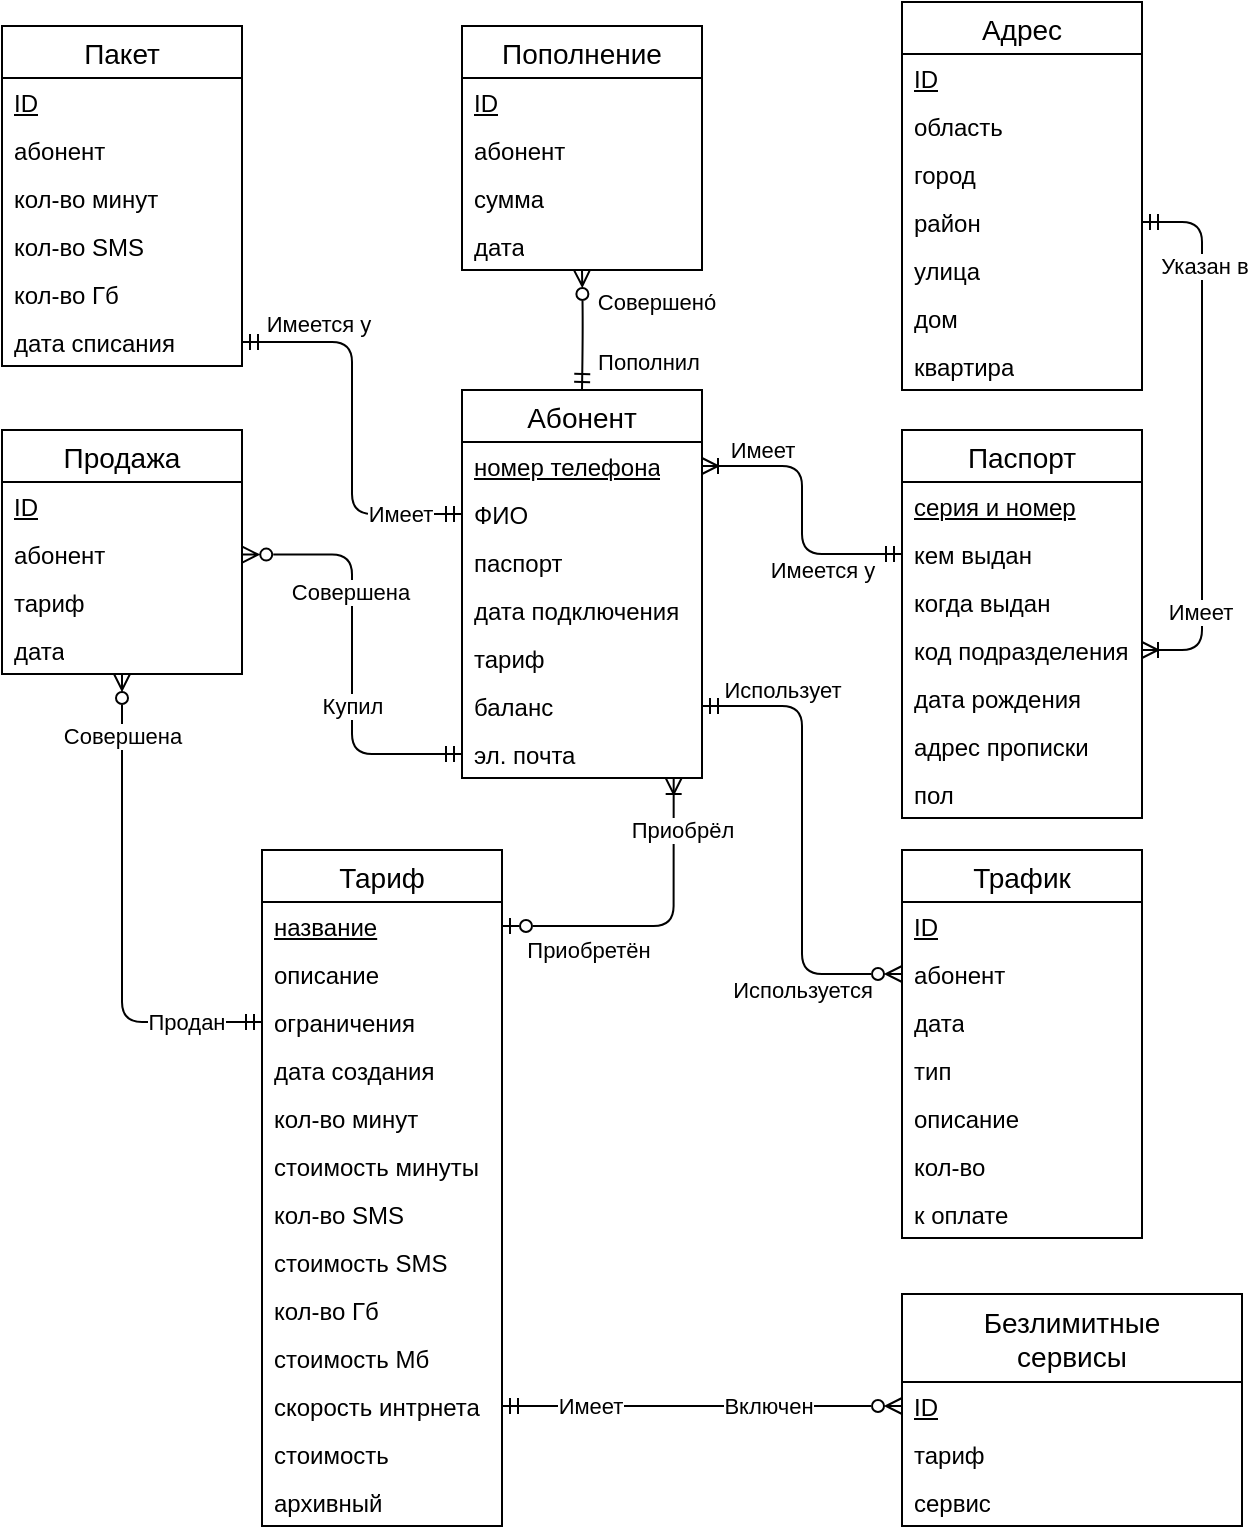 <mxfile version="21.2.3" type="device">
  <diagram id="R2lEEEUBdFMjLlhIrx00" name="Page-1">
    <mxGraphModel dx="1105" dy="569" grid="1" gridSize="10" guides="1" tooltips="1" connect="1" arrows="1" fold="1" page="1" pageScale="1" pageWidth="850" pageHeight="1100" math="0" shadow="0" extFonts="Permanent Marker^https://fonts.googleapis.com/css?family=Permanent+Marker">
      <root>
        <mxCell id="0" />
        <mxCell id="1" parent="0" />
        <mxCell id="C-vyLk0tnHw3VtMMgP7b-1" value="" style="edgeStyle=orthogonalEdgeStyle;endArrow=ERmandOne;startArrow=ERoneToMany;endFill=0;startFill=0;rounded=1;" parent="1" source="X78vdWmUFGdZyb513PDH-6" target="X78vdWmUFGdZyb513PDH-22" edge="1">
          <mxGeometry width="100" height="100" relative="1" as="geometry">
            <mxPoint x="370" y="165" as="sourcePoint" />
            <mxPoint x="450" y="195" as="targetPoint" />
          </mxGeometry>
        </mxCell>
        <mxCell id="ir3U32Vq323J1oe76ntT-19" value="Имеет" style="edgeLabel;html=1;align=center;verticalAlign=middle;resizable=0;points=[];" vertex="1" connectable="0" parent="C-vyLk0tnHw3VtMMgP7b-1">
          <mxGeometry x="-0.633" y="1" relative="1" as="geometry">
            <mxPoint x="3" y="-7" as="offset" />
          </mxGeometry>
        </mxCell>
        <mxCell id="ir3U32Vq323J1oe76ntT-20" value="Имеется у" style="edgeLabel;html=1;align=center;verticalAlign=middle;resizable=0;points=[];" vertex="1" connectable="0" parent="C-vyLk0tnHw3VtMMgP7b-1">
          <mxGeometry x="0.325" y="2" relative="1" as="geometry">
            <mxPoint x="8" y="10" as="offset" />
          </mxGeometry>
        </mxCell>
        <mxCell id="X78vdWmUFGdZyb513PDH-5" value="Абонент" style="swimlane;fontStyle=0;childLayout=stackLayout;horizontal=1;startSize=26;horizontalStack=0;resizeParent=1;resizeParentMax=0;resizeLast=0;collapsible=1;marginBottom=0;align=center;fontSize=14;labelBackgroundColor=default;" parent="1" vertex="1">
          <mxGeometry x="270" y="250" width="120" height="194" as="geometry">
            <mxRectangle x="130" y="340" width="100" height="30" as="alternateBounds" />
          </mxGeometry>
        </mxCell>
        <mxCell id="X78vdWmUFGdZyb513PDH-6" value="&lt;u&gt;номер телефона&lt;/u&gt;" style="text;strokeColor=none;fillColor=none;spacingLeft=4;spacingTop=-1;spacingBottom=-1;spacingRight=4;overflow=hidden;rotatable=0;points=[[0,.5],[1,0.5]];portConstraint=eastwest;fontSize=12;whiteSpace=wrap;html=1;" parent="X78vdWmUFGdZyb513PDH-5" vertex="1">
          <mxGeometry y="26" width="120" height="24" as="geometry" />
        </mxCell>
        <mxCell id="X78vdWmUFGdZyb513PDH-14" value="ФИО" style="text;strokeColor=none;fillColor=none;spacingLeft=4;spacingTop=-1;spacingBottom=-3;spacingRight=4;overflow=hidden;rotatable=0;points=[[0,.5],[1,0.5]];portConstraint=eastwest;fontSize=12;whiteSpace=wrap;html=1;" parent="X78vdWmUFGdZyb513PDH-5" vertex="1">
          <mxGeometry y="50" width="120" height="24" as="geometry" />
        </mxCell>
        <mxCell id="X78vdWmUFGdZyb513PDH-15" value="паспорт" style="text;strokeColor=none;fillColor=none;spacingLeft=4;spacingTop=-1;spacingBottom=-1;spacingRight=4;overflow=hidden;rotatable=0;points=[[0,.5],[1,0.5]];portConstraint=eastwest;fontSize=12;whiteSpace=wrap;html=1;" parent="X78vdWmUFGdZyb513PDH-5" vertex="1">
          <mxGeometry y="74" width="120" height="24" as="geometry" />
        </mxCell>
        <mxCell id="X78vdWmUFGdZyb513PDH-16" value="дата подключения" style="text;strokeColor=none;fillColor=none;spacingLeft=4;spacingTop=-1;spacingBottom=-1;spacingRight=4;overflow=hidden;rotatable=0;points=[[0,.5],[1,0.5]];portConstraint=eastwest;fontSize=12;whiteSpace=wrap;html=1;" parent="X78vdWmUFGdZyb513PDH-5" vertex="1">
          <mxGeometry y="98" width="120" height="24" as="geometry" />
        </mxCell>
        <mxCell id="X78vdWmUFGdZyb513PDH-17" value="тариф" style="text;strokeColor=none;fillColor=none;spacingLeft=4;spacingTop=-1;spacingBottom=-1;spacingRight=4;overflow=hidden;rotatable=0;points=[[0,.5],[1,0.5]];portConstraint=eastwest;fontSize=12;whiteSpace=wrap;html=1;" parent="X78vdWmUFGdZyb513PDH-5" vertex="1">
          <mxGeometry y="122" width="120" height="24" as="geometry" />
        </mxCell>
        <mxCell id="X78vdWmUFGdZyb513PDH-18" value="баланс" style="text;strokeColor=none;fillColor=none;spacingLeft=4;spacingTop=-1;spacingBottom=-1;spacingRight=4;overflow=hidden;rotatable=0;points=[[0,.5],[1,0.5]];portConstraint=eastwest;fontSize=12;whiteSpace=wrap;html=1;" parent="X78vdWmUFGdZyb513PDH-5" vertex="1">
          <mxGeometry y="146" width="120" height="24" as="geometry" />
        </mxCell>
        <mxCell id="X78vdWmUFGdZyb513PDH-19" value="эл. почта" style="text;strokeColor=none;fillColor=none;spacingLeft=4;spacingTop=-1;spacingBottom=-1;spacingRight=4;overflow=hidden;rotatable=0;points=[[0,.5],[1,0.5]];portConstraint=eastwest;fontSize=12;whiteSpace=wrap;html=1;" parent="X78vdWmUFGdZyb513PDH-5" vertex="1">
          <mxGeometry y="170" width="120" height="24" as="geometry" />
        </mxCell>
        <mxCell id="X78vdWmUFGdZyb513PDH-36" style="edgeStyle=entityRelationEdgeStyle;rounded=1;orthogonalLoop=1;jettySize=auto;html=1;startArrow=ERoneToMany;startFill=0;endArrow=ERmandOne;endFill=0;" parent="1" source="X78vdWmUFGdZyb513PDH-24" target="X78vdWmUFGdZyb513PDH-32" edge="1">
          <mxGeometry relative="1" as="geometry">
            <mxPoint x="610" y="290" as="sourcePoint" />
          </mxGeometry>
        </mxCell>
        <mxCell id="ir3U32Vq323J1oe76ntT-17" value="Имеет" style="edgeLabel;html=1;align=center;verticalAlign=middle;resizable=0;points=[];" vertex="1" connectable="0" parent="X78vdWmUFGdZyb513PDH-36">
          <mxGeometry x="-0.639" y="1" relative="1" as="geometry">
            <mxPoint as="offset" />
          </mxGeometry>
        </mxCell>
        <mxCell id="ir3U32Vq323J1oe76ntT-18" value="Указан в" style="edgeLabel;html=1;align=center;verticalAlign=middle;resizable=0;points=[];" vertex="1" connectable="0" parent="X78vdWmUFGdZyb513PDH-36">
          <mxGeometry x="0.62" y="-1" relative="1" as="geometry">
            <mxPoint as="offset" />
          </mxGeometry>
        </mxCell>
        <mxCell id="X78vdWmUFGdZyb513PDH-20" value="Паспорт" style="swimlane;fontStyle=0;childLayout=stackLayout;horizontal=1;startSize=26;horizontalStack=0;resizeParent=1;resizeParentMax=0;resizeLast=0;collapsible=1;marginBottom=0;align=center;fontSize=14;labelBackgroundColor=default;" parent="1" vertex="1">
          <mxGeometry x="490" y="270" width="120" height="194" as="geometry">
            <mxRectangle x="130" y="340" width="100" height="30" as="alternateBounds" />
          </mxGeometry>
        </mxCell>
        <mxCell id="X78vdWmUFGdZyb513PDH-21" value="&lt;u&gt;серия и номер&lt;/u&gt;" style="text;strokeColor=none;fillColor=none;spacingLeft=4;spacingTop=-1;spacingBottom=-1;spacingRight=4;overflow=hidden;rotatable=0;points=[[0,.5],[1,0.5]];portConstraint=eastwest;fontSize=12;whiteSpace=wrap;html=1;" parent="X78vdWmUFGdZyb513PDH-20" vertex="1">
          <mxGeometry y="26" width="120" height="24" as="geometry" />
        </mxCell>
        <mxCell id="X78vdWmUFGdZyb513PDH-22" value="кем выдан" style="text;strokeColor=none;fillColor=none;spacingLeft=4;spacingTop=-1;spacingBottom=-3;spacingRight=4;overflow=hidden;rotatable=0;points=[[0,.5],[1,0.5]];portConstraint=eastwest;fontSize=12;whiteSpace=wrap;html=1;" parent="X78vdWmUFGdZyb513PDH-20" vertex="1">
          <mxGeometry y="50" width="120" height="24" as="geometry" />
        </mxCell>
        <mxCell id="X78vdWmUFGdZyb513PDH-23" value="когда выдан" style="text;strokeColor=none;fillColor=none;spacingLeft=4;spacingTop=-1;spacingBottom=-1;spacingRight=4;overflow=hidden;rotatable=0;points=[[0,.5],[1,0.5]];portConstraint=eastwest;fontSize=12;whiteSpace=wrap;html=1;" parent="X78vdWmUFGdZyb513PDH-20" vertex="1">
          <mxGeometry y="74" width="120" height="24" as="geometry" />
        </mxCell>
        <mxCell id="X78vdWmUFGdZyb513PDH-24" value="код подразделения" style="text;strokeColor=none;fillColor=none;spacingLeft=4;spacingTop=-1;spacingBottom=-1;spacingRight=4;overflow=hidden;rotatable=0;points=[[0,.5],[1,0.5]];portConstraint=eastwest;fontSize=12;whiteSpace=wrap;html=1;" parent="X78vdWmUFGdZyb513PDH-20" vertex="1">
          <mxGeometry y="98" width="120" height="24" as="geometry" />
        </mxCell>
        <mxCell id="X78vdWmUFGdZyb513PDH-25" value="дата рождения" style="text;strokeColor=none;fillColor=none;spacingLeft=4;spacingTop=-1;spacingBottom=-1;spacingRight=4;overflow=hidden;rotatable=0;points=[[0,.5],[1,0.5]];portConstraint=eastwest;fontSize=12;whiteSpace=wrap;html=1;" parent="X78vdWmUFGdZyb513PDH-20" vertex="1">
          <mxGeometry y="122" width="120" height="24" as="geometry" />
        </mxCell>
        <mxCell id="X78vdWmUFGdZyb513PDH-26" value="адрес прописки" style="text;strokeColor=none;fillColor=none;spacingLeft=4;spacingTop=-1;spacingBottom=-1;spacingRight=4;overflow=hidden;rotatable=0;points=[[0,.5],[1,0.5]];portConstraint=eastwest;fontSize=12;whiteSpace=wrap;html=1;" parent="X78vdWmUFGdZyb513PDH-20" vertex="1">
          <mxGeometry y="146" width="120" height="24" as="geometry" />
        </mxCell>
        <mxCell id="X78vdWmUFGdZyb513PDH-27" value="пол" style="text;strokeColor=none;fillColor=none;spacingLeft=4;spacingTop=-1;spacingBottom=-1;spacingRight=4;overflow=hidden;rotatable=0;points=[[0,.5],[1,0.5]];portConstraint=eastwest;fontSize=12;whiteSpace=wrap;html=1;" parent="X78vdWmUFGdZyb513PDH-20" vertex="1">
          <mxGeometry y="170" width="120" height="24" as="geometry" />
        </mxCell>
        <mxCell id="X78vdWmUFGdZyb513PDH-28" value="Адрес" style="swimlane;fontStyle=0;childLayout=stackLayout;horizontal=1;startSize=26;horizontalStack=0;resizeParent=1;resizeParentMax=0;resizeLast=0;collapsible=1;marginBottom=0;align=center;fontSize=14;labelBackgroundColor=default;" parent="1" vertex="1">
          <mxGeometry x="490" y="56" width="120" height="194" as="geometry">
            <mxRectangle x="130" y="340" width="100" height="30" as="alternateBounds" />
          </mxGeometry>
        </mxCell>
        <mxCell id="X78vdWmUFGdZyb513PDH-29" value="&lt;u&gt;ID&lt;/u&gt;" style="text;strokeColor=none;fillColor=none;spacingLeft=4;spacingTop=-1;spacingBottom=-1;spacingRight=4;overflow=hidden;rotatable=0;points=[[0,.5],[1,0.5]];portConstraint=eastwest;fontSize=12;whiteSpace=wrap;html=1;" parent="X78vdWmUFGdZyb513PDH-28" vertex="1">
          <mxGeometry y="26" width="120" height="24" as="geometry" />
        </mxCell>
        <mxCell id="X78vdWmUFGdZyb513PDH-30" value="область" style="text;strokeColor=none;fillColor=none;spacingLeft=4;spacingTop=-1;spacingBottom=-3;spacingRight=4;overflow=hidden;rotatable=0;points=[[0,.5],[1,0.5]];portConstraint=eastwest;fontSize=12;whiteSpace=wrap;html=1;" parent="X78vdWmUFGdZyb513PDH-28" vertex="1">
          <mxGeometry y="50" width="120" height="24" as="geometry" />
        </mxCell>
        <mxCell id="X78vdWmUFGdZyb513PDH-31" value="город" style="text;strokeColor=none;fillColor=none;spacingLeft=4;spacingTop=-1;spacingBottom=-1;spacingRight=4;overflow=hidden;rotatable=0;points=[[0,.5],[1,0.5]];portConstraint=eastwest;fontSize=12;whiteSpace=wrap;html=1;" parent="X78vdWmUFGdZyb513PDH-28" vertex="1">
          <mxGeometry y="74" width="120" height="24" as="geometry" />
        </mxCell>
        <mxCell id="X78vdWmUFGdZyb513PDH-32" value="район" style="text;strokeColor=none;fillColor=none;spacingLeft=4;spacingTop=-1;spacingBottom=-1;spacingRight=4;overflow=hidden;rotatable=0;points=[[0,.5],[1,0.5]];portConstraint=eastwest;fontSize=12;whiteSpace=wrap;html=1;" parent="X78vdWmUFGdZyb513PDH-28" vertex="1">
          <mxGeometry y="98" width="120" height="24" as="geometry" />
        </mxCell>
        <mxCell id="X78vdWmUFGdZyb513PDH-33" value="улица" style="text;strokeColor=none;fillColor=none;spacingLeft=4;spacingTop=-1;spacingBottom=-1;spacingRight=4;overflow=hidden;rotatable=0;points=[[0,.5],[1,0.5]];portConstraint=eastwest;fontSize=12;whiteSpace=wrap;html=1;" parent="X78vdWmUFGdZyb513PDH-28" vertex="1">
          <mxGeometry y="122" width="120" height="24" as="geometry" />
        </mxCell>
        <mxCell id="X78vdWmUFGdZyb513PDH-34" value="дом" style="text;strokeColor=none;fillColor=none;spacingLeft=4;spacingTop=-1;spacingBottom=-1;spacingRight=4;overflow=hidden;rotatable=0;points=[[0,.5],[1,0.5]];portConstraint=eastwest;fontSize=12;whiteSpace=wrap;html=1;" parent="X78vdWmUFGdZyb513PDH-28" vertex="1">
          <mxGeometry y="146" width="120" height="24" as="geometry" />
        </mxCell>
        <mxCell id="X78vdWmUFGdZyb513PDH-35" value="квартира" style="text;strokeColor=none;fillColor=none;spacingLeft=4;spacingTop=-1;spacingBottom=-1;spacingRight=4;overflow=hidden;rotatable=0;points=[[0,.5],[1,0.5]];portConstraint=eastwest;fontSize=12;whiteSpace=wrap;html=1;" parent="X78vdWmUFGdZyb513PDH-28" vertex="1">
          <mxGeometry y="170" width="120" height="24" as="geometry" />
        </mxCell>
        <mxCell id="X78vdWmUFGdZyb513PDH-37" value="Пополнение" style="swimlane;fontStyle=0;childLayout=stackLayout;horizontal=1;startSize=26;horizontalStack=0;resizeParent=1;resizeParentMax=0;resizeLast=0;collapsible=1;marginBottom=0;align=center;fontSize=14;labelBackgroundColor=default;" parent="1" vertex="1">
          <mxGeometry x="270" y="68" width="120" height="122" as="geometry">
            <mxRectangle x="130" y="340" width="100" height="30" as="alternateBounds" />
          </mxGeometry>
        </mxCell>
        <mxCell id="X78vdWmUFGdZyb513PDH-38" value="&lt;u&gt;ID&lt;/u&gt;" style="text;strokeColor=none;fillColor=none;spacingLeft=4;spacingTop=-1;spacingBottom=-1;spacingRight=4;overflow=hidden;rotatable=0;points=[[0,.5],[1,0.5]];portConstraint=eastwest;fontSize=12;whiteSpace=wrap;html=1;" parent="X78vdWmUFGdZyb513PDH-37" vertex="1">
          <mxGeometry y="26" width="120" height="24" as="geometry" />
        </mxCell>
        <mxCell id="X78vdWmUFGdZyb513PDH-39" value="абонент" style="text;strokeColor=none;fillColor=none;spacingLeft=4;spacingTop=-1;spacingBottom=-3;spacingRight=4;overflow=hidden;rotatable=0;points=[[0,.5],[1,0.5]];portConstraint=eastwest;fontSize=12;whiteSpace=wrap;html=1;" parent="X78vdWmUFGdZyb513PDH-37" vertex="1">
          <mxGeometry y="50" width="120" height="24" as="geometry" />
        </mxCell>
        <mxCell id="X78vdWmUFGdZyb513PDH-40" value="сумма" style="text;strokeColor=none;fillColor=none;spacingLeft=4;spacingTop=-1;spacingBottom=-1;spacingRight=4;overflow=hidden;rotatable=0;points=[[0,.5],[1,0.5]];portConstraint=eastwest;fontSize=12;whiteSpace=wrap;html=1;" parent="X78vdWmUFGdZyb513PDH-37" vertex="1">
          <mxGeometry y="74" width="120" height="24" as="geometry" />
        </mxCell>
        <mxCell id="X78vdWmUFGdZyb513PDH-41" value="дата" style="text;strokeColor=none;fillColor=none;spacingLeft=4;spacingTop=-1;spacingBottom=-1;spacingRight=4;overflow=hidden;rotatable=0;points=[[0,.5],[1,0.5]];portConstraint=eastwest;fontSize=12;whiteSpace=wrap;html=1;" parent="X78vdWmUFGdZyb513PDH-37" vertex="1">
          <mxGeometry y="98" width="120" height="24" as="geometry" />
        </mxCell>
        <mxCell id="X78vdWmUFGdZyb513PDH-46" style="edgeStyle=orthogonalEdgeStyle;rounded=1;orthogonalLoop=1;jettySize=auto;html=1;startArrow=ERzeroToMany;startFill=0;endArrow=ERmandOne;endFill=0;curved=1;entryX=0.5;entryY=0;entryDx=0;entryDy=0;" parent="1" target="X78vdWmUFGdZyb513PDH-5" edge="1">
          <mxGeometry relative="1" as="geometry">
            <mxPoint x="330" y="190" as="sourcePoint" />
          </mxGeometry>
        </mxCell>
        <mxCell id="ir3U32Vq323J1oe76ntT-2" value="Пополнил" style="edgeLabel;html=1;align=center;verticalAlign=middle;resizable=0;points=[];" vertex="1" connectable="0" parent="X78vdWmUFGdZyb513PDH-46">
          <mxGeometry x="-0.408" y="1" relative="1" as="geometry">
            <mxPoint x="31" y="28" as="offset" />
          </mxGeometry>
        </mxCell>
        <mxCell id="ir3U32Vq323J1oe76ntT-7" value="Совершено́" style="edgeLabel;html=1;align=center;verticalAlign=middle;resizable=0;points=[];" vertex="1" connectable="0" parent="X78vdWmUFGdZyb513PDH-46">
          <mxGeometry x="0.013" relative="1" as="geometry">
            <mxPoint x="36" y="-15" as="offset" />
          </mxGeometry>
        </mxCell>
        <mxCell id="X78vdWmUFGdZyb513PDH-47" value="Пакет" style="swimlane;fontStyle=0;childLayout=stackLayout;horizontal=1;startSize=26;horizontalStack=0;resizeParent=1;resizeParentMax=0;resizeLast=0;collapsible=1;marginBottom=0;align=center;fontSize=14;labelBackgroundColor=default;" parent="1" vertex="1">
          <mxGeometry x="40" y="68" width="120" height="170" as="geometry">
            <mxRectangle x="130" y="340" width="100" height="30" as="alternateBounds" />
          </mxGeometry>
        </mxCell>
        <mxCell id="X78vdWmUFGdZyb513PDH-48" value="&lt;u&gt;ID&lt;/u&gt;" style="text;strokeColor=none;fillColor=none;spacingLeft=4;spacingTop=-1;spacingBottom=-1;spacingRight=4;overflow=hidden;rotatable=0;points=[[0,.5],[1,0.5]];portConstraint=eastwest;fontSize=12;whiteSpace=wrap;html=1;" parent="X78vdWmUFGdZyb513PDH-47" vertex="1">
          <mxGeometry y="26" width="120" height="24" as="geometry" />
        </mxCell>
        <mxCell id="X78vdWmUFGdZyb513PDH-49" value="абонент" style="text;strokeColor=none;fillColor=none;spacingLeft=4;spacingTop=-1;spacingBottom=-3;spacingRight=4;overflow=hidden;rotatable=0;points=[[0,.5],[1,0.5]];portConstraint=eastwest;fontSize=12;whiteSpace=wrap;html=1;" parent="X78vdWmUFGdZyb513PDH-47" vertex="1">
          <mxGeometry y="50" width="120" height="24" as="geometry" />
        </mxCell>
        <mxCell id="X78vdWmUFGdZyb513PDH-50" value="кол-во минут" style="text;strokeColor=none;fillColor=none;spacingLeft=4;spacingTop=-1;spacingBottom=-1;spacingRight=4;overflow=hidden;rotatable=0;points=[[0,.5],[1,0.5]];portConstraint=eastwest;fontSize=12;whiteSpace=wrap;html=1;" parent="X78vdWmUFGdZyb513PDH-47" vertex="1">
          <mxGeometry y="74" width="120" height="24" as="geometry" />
        </mxCell>
        <mxCell id="X78vdWmUFGdZyb513PDH-51" value="кол-во SMS" style="text;strokeColor=none;fillColor=none;spacingLeft=4;spacingTop=-1;spacingBottom=-1;spacingRight=4;overflow=hidden;rotatable=0;points=[[0,.5],[1,0.5]];portConstraint=eastwest;fontSize=12;whiteSpace=wrap;html=1;" parent="X78vdWmUFGdZyb513PDH-47" vertex="1">
          <mxGeometry y="98" width="120" height="24" as="geometry" />
        </mxCell>
        <mxCell id="X78vdWmUFGdZyb513PDH-52" value="кол-во Гб" style="text;strokeColor=none;fillColor=none;spacingLeft=4;spacingTop=-1;spacingBottom=-1;spacingRight=4;overflow=hidden;rotatable=0;points=[[0,.5],[1,0.5]];portConstraint=eastwest;fontSize=12;whiteSpace=wrap;html=1;" parent="X78vdWmUFGdZyb513PDH-47" vertex="1">
          <mxGeometry y="122" width="120" height="24" as="geometry" />
        </mxCell>
        <mxCell id="X78vdWmUFGdZyb513PDH-53" value="дата списания" style="text;strokeColor=none;fillColor=none;spacingLeft=4;spacingTop=-1;spacingBottom=-1;spacingRight=4;overflow=hidden;rotatable=0;points=[[0,.5],[1,0.5]];portConstraint=eastwest;fontSize=12;whiteSpace=wrap;html=1;" parent="X78vdWmUFGdZyb513PDH-47" vertex="1">
          <mxGeometry y="146" width="120" height="24" as="geometry" />
        </mxCell>
        <mxCell id="X78vdWmUFGdZyb513PDH-55" style="edgeStyle=orthogonalEdgeStyle;rounded=1;orthogonalLoop=1;jettySize=auto;html=1;startArrow=ERmandOne;startFill=0;endArrow=ERmandOne;endFill=0;" parent="1" source="X78vdWmUFGdZyb513PDH-53" target="X78vdWmUFGdZyb513PDH-14" edge="1">
          <mxGeometry relative="1" as="geometry" />
        </mxCell>
        <mxCell id="ir3U32Vq323J1oe76ntT-3" value="Имеет" style="edgeLabel;html=1;align=center;verticalAlign=middle;resizable=0;points=[];" vertex="1" connectable="0" parent="X78vdWmUFGdZyb513PDH-55">
          <mxGeometry x="-0.043" y="1" relative="1" as="geometry">
            <mxPoint x="23" y="47" as="offset" />
          </mxGeometry>
        </mxCell>
        <mxCell id="ir3U32Vq323J1oe76ntT-8" value="Имеется у" style="edgeLabel;html=1;align=center;verticalAlign=middle;resizable=0;points=[];" vertex="1" connectable="0" parent="X78vdWmUFGdZyb513PDH-55">
          <mxGeometry x="-0.402" y="-1" relative="1" as="geometry">
            <mxPoint x="-16" y="-13" as="offset" />
          </mxGeometry>
        </mxCell>
        <mxCell id="X78vdWmUFGdZyb513PDH-56" value="Тариф" style="swimlane;fontStyle=0;childLayout=stackLayout;horizontal=1;startSize=26;horizontalStack=0;resizeParent=1;resizeParentMax=0;resizeLast=0;collapsible=1;marginBottom=0;align=center;fontSize=14;labelBackgroundColor=default;" parent="1" vertex="1">
          <mxGeometry x="170" y="480" width="120" height="338" as="geometry">
            <mxRectangle x="130" y="340" width="100" height="30" as="alternateBounds" />
          </mxGeometry>
        </mxCell>
        <mxCell id="X78vdWmUFGdZyb513PDH-57" value="&lt;u&gt;название&lt;/u&gt;" style="text;strokeColor=none;fillColor=none;spacingLeft=4;spacingTop=-1;spacingBottom=-1;spacingRight=4;overflow=hidden;rotatable=0;points=[[0,.5],[1,0.5]];portConstraint=eastwest;fontSize=12;whiteSpace=wrap;html=1;" parent="X78vdWmUFGdZyb513PDH-56" vertex="1">
          <mxGeometry y="26" width="120" height="24" as="geometry" />
        </mxCell>
        <mxCell id="X78vdWmUFGdZyb513PDH-58" value="описание" style="text;strokeColor=none;fillColor=none;spacingLeft=4;spacingTop=-1;spacingBottom=-3;spacingRight=4;overflow=hidden;rotatable=0;points=[[0,.5],[1,0.5]];portConstraint=eastwest;fontSize=12;whiteSpace=wrap;html=1;" parent="X78vdWmUFGdZyb513PDH-56" vertex="1">
          <mxGeometry y="50" width="120" height="24" as="geometry" />
        </mxCell>
        <mxCell id="X78vdWmUFGdZyb513PDH-59" value="ограничения" style="text;strokeColor=none;fillColor=none;spacingLeft=4;spacingTop=-1;spacingBottom=-1;spacingRight=4;overflow=hidden;rotatable=0;points=[[0,.5],[1,0.5]];portConstraint=eastwest;fontSize=12;whiteSpace=wrap;html=1;" parent="X78vdWmUFGdZyb513PDH-56" vertex="1">
          <mxGeometry y="74" width="120" height="24" as="geometry" />
        </mxCell>
        <mxCell id="X78vdWmUFGdZyb513PDH-60" value="дата создания" style="text;strokeColor=none;fillColor=none;spacingLeft=4;spacingTop=-1;spacingBottom=-1;spacingRight=4;overflow=hidden;rotatable=0;points=[[0,.5],[1,0.5]];portConstraint=eastwest;fontSize=12;whiteSpace=wrap;html=1;" parent="X78vdWmUFGdZyb513PDH-56" vertex="1">
          <mxGeometry y="98" width="120" height="24" as="geometry" />
        </mxCell>
        <mxCell id="X78vdWmUFGdZyb513PDH-61" value="кол-во минут" style="text;strokeColor=none;fillColor=none;spacingLeft=4;spacingTop=-1;spacingBottom=-1;spacingRight=4;overflow=hidden;rotatable=0;points=[[0,.5],[1,0.5]];portConstraint=eastwest;fontSize=12;whiteSpace=wrap;html=1;" parent="X78vdWmUFGdZyb513PDH-56" vertex="1">
          <mxGeometry y="122" width="120" height="24" as="geometry" />
        </mxCell>
        <mxCell id="X78vdWmUFGdZyb513PDH-62" value="стоимость минуты" style="text;strokeColor=none;fillColor=none;spacingLeft=4;spacingTop=-1;spacingBottom=-1;spacingRight=4;overflow=hidden;rotatable=0;points=[[0,.5],[1,0.5]];portConstraint=eastwest;fontSize=12;whiteSpace=wrap;html=1;" parent="X78vdWmUFGdZyb513PDH-56" vertex="1">
          <mxGeometry y="146" width="120" height="24" as="geometry" />
        </mxCell>
        <mxCell id="X78vdWmUFGdZyb513PDH-63" value="кол-во SMS" style="text;strokeColor=none;fillColor=none;spacingLeft=4;spacingTop=-1;spacingBottom=-1;spacingRight=4;overflow=hidden;rotatable=0;points=[[0,.5],[1,0.5]];portConstraint=eastwest;fontSize=12;whiteSpace=wrap;html=1;" parent="X78vdWmUFGdZyb513PDH-56" vertex="1">
          <mxGeometry y="170" width="120" height="24" as="geometry" />
        </mxCell>
        <mxCell id="X78vdWmUFGdZyb513PDH-64" value="стоимость SMS" style="text;strokeColor=none;fillColor=none;spacingLeft=4;spacingTop=-1;spacingBottom=-1;spacingRight=4;overflow=hidden;rotatable=0;points=[[0,.5],[1,0.5]];portConstraint=eastwest;fontSize=12;whiteSpace=wrap;html=1;" parent="X78vdWmUFGdZyb513PDH-56" vertex="1">
          <mxGeometry y="194" width="120" height="24" as="geometry" />
        </mxCell>
        <mxCell id="X78vdWmUFGdZyb513PDH-65" value="кол-во Гб" style="text;strokeColor=none;fillColor=none;spacingLeft=4;spacingTop=-1;spacingBottom=-1;spacingRight=4;overflow=hidden;rotatable=0;points=[[0,.5],[1,0.5]];portConstraint=eastwest;fontSize=12;whiteSpace=wrap;html=1;" parent="X78vdWmUFGdZyb513PDH-56" vertex="1">
          <mxGeometry y="218" width="120" height="24" as="geometry" />
        </mxCell>
        <mxCell id="X78vdWmUFGdZyb513PDH-66" value="стоимость Мб" style="text;strokeColor=none;fillColor=none;spacingLeft=4;spacingTop=-1;spacingBottom=-1;spacingRight=4;overflow=hidden;rotatable=0;points=[[0,.5],[1,0.5]];portConstraint=eastwest;fontSize=12;whiteSpace=wrap;html=1;" parent="X78vdWmUFGdZyb513PDH-56" vertex="1">
          <mxGeometry y="242" width="120" height="24" as="geometry" />
        </mxCell>
        <mxCell id="X78vdWmUFGdZyb513PDH-67" value="скорость интрнета" style="text;strokeColor=none;fillColor=none;spacingLeft=4;spacingTop=-1;spacingBottom=-1;spacingRight=4;overflow=hidden;rotatable=0;points=[[0,.5],[1,0.5]];portConstraint=eastwest;fontSize=12;whiteSpace=wrap;html=1;" parent="X78vdWmUFGdZyb513PDH-56" vertex="1">
          <mxGeometry y="266" width="120" height="24" as="geometry" />
        </mxCell>
        <mxCell id="X78vdWmUFGdZyb513PDH-68" value="стоимость" style="text;strokeColor=none;fillColor=none;spacingLeft=4;spacingTop=-1;spacingBottom=-1;spacingRight=4;overflow=hidden;rotatable=0;points=[[0,.5],[1,0.5]];portConstraint=eastwest;fontSize=12;whiteSpace=wrap;html=1;" parent="X78vdWmUFGdZyb513PDH-56" vertex="1">
          <mxGeometry y="290" width="120" height="24" as="geometry" />
        </mxCell>
        <mxCell id="X78vdWmUFGdZyb513PDH-69" value="архивный" style="text;strokeColor=none;fillColor=none;spacingLeft=4;spacingTop=-1;spacingBottom=-1;spacingRight=4;overflow=hidden;rotatable=0;points=[[0,.5],[1,0.5]];portConstraint=eastwest;fontSize=12;whiteSpace=wrap;html=1;" parent="X78vdWmUFGdZyb513PDH-56" vertex="1">
          <mxGeometry y="314" width="120" height="24" as="geometry" />
        </mxCell>
        <mxCell id="X78vdWmUFGdZyb513PDH-70" style="edgeStyle=orthogonalEdgeStyle;rounded=1;orthogonalLoop=1;jettySize=auto;html=1;startArrow=ERoneToMany;startFill=0;endArrow=ERzeroToOne;endFill=0;exitX=0.882;exitY=1;exitDx=0;exitDy=0;exitPerimeter=0;" parent="1" source="X78vdWmUFGdZyb513PDH-19" target="X78vdWmUFGdZyb513PDH-57" edge="1">
          <mxGeometry relative="1" as="geometry">
            <mxPoint x="380" y="450" as="sourcePoint" />
          </mxGeometry>
        </mxCell>
        <mxCell id="ir3U32Vq323J1oe76ntT-11" value="Приобрёл" style="edgeLabel;html=1;align=center;verticalAlign=middle;resizable=0;points=[];" vertex="1" connectable="0" parent="X78vdWmUFGdZyb513PDH-70">
          <mxGeometry x="-0.535" y="-1" relative="1" as="geometry">
            <mxPoint x="5" y="-11" as="offset" />
          </mxGeometry>
        </mxCell>
        <mxCell id="ir3U32Vq323J1oe76ntT-12" value="Приобретён" style="edgeLabel;html=1;align=center;verticalAlign=middle;resizable=0;points=[];" vertex="1" connectable="0" parent="X78vdWmUFGdZyb513PDH-70">
          <mxGeometry x="0.613" relative="1" as="geometry">
            <mxPoint x="12" y="12" as="offset" />
          </mxGeometry>
        </mxCell>
        <mxCell id="X78vdWmUFGdZyb513PDH-78" style="edgeStyle=orthogonalEdgeStyle;rounded=1;orthogonalLoop=1;jettySize=auto;html=1;startArrow=ERzeroToMany;startFill=0;endArrow=ERmandOne;endFill=0;exitX=1.001;exitY=0.513;exitDx=0;exitDy=0;exitPerimeter=0;" parent="1" source="X78vdWmUFGdZyb513PDH-73" target="X78vdWmUFGdZyb513PDH-19" edge="1">
          <mxGeometry relative="1" as="geometry">
            <mxPoint x="170" y="340" as="sourcePoint" />
          </mxGeometry>
        </mxCell>
        <mxCell id="ir3U32Vq323J1oe76ntT-4" value="Купил" style="edgeLabel;html=1;align=center;verticalAlign=middle;resizable=0;points=[];" vertex="1" connectable="0" parent="X78vdWmUFGdZyb513PDH-78">
          <mxGeometry x="0.3" y="1" relative="1" as="geometry">
            <mxPoint x="-1" y="-6" as="offset" />
          </mxGeometry>
        </mxCell>
        <mxCell id="ir3U32Vq323J1oe76ntT-9" value="Совершена" style="edgeLabel;html=1;align=center;verticalAlign=middle;resizable=0;points=[];" vertex="1" connectable="0" parent="X78vdWmUFGdZyb513PDH-78">
          <mxGeometry x="-0.535" y="2" relative="1" as="geometry">
            <mxPoint x="5" y="20" as="offset" />
          </mxGeometry>
        </mxCell>
        <mxCell id="X78vdWmUFGdZyb513PDH-71" value="Продажа" style="swimlane;fontStyle=0;childLayout=stackLayout;horizontal=1;startSize=26;horizontalStack=0;resizeParent=1;resizeParentMax=0;resizeLast=0;collapsible=1;marginBottom=0;align=center;fontSize=14;labelBackgroundColor=default;" parent="1" vertex="1">
          <mxGeometry x="40" y="270" width="120" height="122" as="geometry">
            <mxRectangle x="130" y="340" width="100" height="30" as="alternateBounds" />
          </mxGeometry>
        </mxCell>
        <mxCell id="X78vdWmUFGdZyb513PDH-72" value="&lt;u&gt;ID&lt;/u&gt;" style="text;strokeColor=none;fillColor=none;spacingLeft=4;spacingTop=-1;spacingBottom=-1;spacingRight=4;overflow=hidden;rotatable=0;points=[[0,.5],[1,0.5]];portConstraint=eastwest;fontSize=12;whiteSpace=wrap;html=1;" parent="X78vdWmUFGdZyb513PDH-71" vertex="1">
          <mxGeometry y="26" width="120" height="24" as="geometry" />
        </mxCell>
        <mxCell id="X78vdWmUFGdZyb513PDH-73" value="абонент" style="text;strokeColor=none;fillColor=none;spacingLeft=4;spacingTop=-1;spacingBottom=-3;spacingRight=4;overflow=hidden;rotatable=0;points=[[0,.5],[1,0.5]];portConstraint=eastwest;fontSize=12;whiteSpace=wrap;html=1;" parent="X78vdWmUFGdZyb513PDH-71" vertex="1">
          <mxGeometry y="50" width="120" height="24" as="geometry" />
        </mxCell>
        <mxCell id="X78vdWmUFGdZyb513PDH-74" value="тариф" style="text;strokeColor=none;fillColor=none;spacingLeft=4;spacingTop=-1;spacingBottom=-1;spacingRight=4;overflow=hidden;rotatable=0;points=[[0,.5],[1,0.5]];portConstraint=eastwest;fontSize=12;whiteSpace=wrap;html=1;" parent="X78vdWmUFGdZyb513PDH-71" vertex="1">
          <mxGeometry y="74" width="120" height="24" as="geometry" />
        </mxCell>
        <mxCell id="X78vdWmUFGdZyb513PDH-75" value="дата" style="text;strokeColor=none;fillColor=none;spacingLeft=4;spacingTop=-1;spacingBottom=-1;spacingRight=4;overflow=hidden;rotatable=0;points=[[0,.5],[1,0.5]];portConstraint=eastwest;fontSize=12;whiteSpace=wrap;html=1;" parent="X78vdWmUFGdZyb513PDH-71" vertex="1">
          <mxGeometry y="98" width="120" height="24" as="geometry" />
        </mxCell>
        <mxCell id="X78vdWmUFGdZyb513PDH-79" style="edgeStyle=orthogonalEdgeStyle;rounded=1;orthogonalLoop=1;jettySize=auto;html=1;startArrow=ERzeroToMany;startFill=0;endArrow=ERmandOne;endFill=0;exitX=0.5;exitY=1;exitDx=0;exitDy=0;" parent="1" source="X78vdWmUFGdZyb513PDH-71" target="X78vdWmUFGdZyb513PDH-59" edge="1">
          <mxGeometry relative="1" as="geometry">
            <mxPoint x="101" y="420" as="sourcePoint" />
          </mxGeometry>
        </mxCell>
        <mxCell id="ir3U32Vq323J1oe76ntT-5" value="Продан" style="edgeLabel;html=1;align=center;verticalAlign=middle;resizable=0;points=[];" vertex="1" connectable="0" parent="X78vdWmUFGdZyb513PDH-79">
          <mxGeometry x="-0.007" y="-1" relative="1" as="geometry">
            <mxPoint x="33" y="53" as="offset" />
          </mxGeometry>
        </mxCell>
        <mxCell id="ir3U32Vq323J1oe76ntT-10" value="Совершена" style="edgeLabel;html=1;align=center;verticalAlign=middle;resizable=0;points=[];" vertex="1" connectable="0" parent="X78vdWmUFGdZyb513PDH-79">
          <mxGeometry x="-0.75" relative="1" as="geometry">
            <mxPoint as="offset" />
          </mxGeometry>
        </mxCell>
        <mxCell id="X78vdWmUFGdZyb513PDH-80" value="Трафик" style="swimlane;fontStyle=0;childLayout=stackLayout;horizontal=1;startSize=26;horizontalStack=0;resizeParent=1;resizeParentMax=0;resizeLast=0;collapsible=1;marginBottom=0;align=center;fontSize=14;labelBackgroundColor=default;" parent="1" vertex="1">
          <mxGeometry x="490" y="480" width="120" height="194" as="geometry">
            <mxRectangle x="130" y="340" width="100" height="30" as="alternateBounds" />
          </mxGeometry>
        </mxCell>
        <mxCell id="X78vdWmUFGdZyb513PDH-81" value="&lt;u&gt;ID&lt;/u&gt;" style="text;strokeColor=none;fillColor=none;spacingLeft=4;spacingTop=-1;spacingBottom=-1;spacingRight=4;overflow=hidden;rotatable=0;points=[[0,.5],[1,0.5]];portConstraint=eastwest;fontSize=12;whiteSpace=wrap;html=1;" parent="X78vdWmUFGdZyb513PDH-80" vertex="1">
          <mxGeometry y="26" width="120" height="24" as="geometry" />
        </mxCell>
        <mxCell id="X78vdWmUFGdZyb513PDH-82" value="абонент" style="text;strokeColor=none;fillColor=none;spacingLeft=4;spacingTop=-1;spacingBottom=-3;spacingRight=4;overflow=hidden;rotatable=0;points=[[0,.5],[1,0.5]];portConstraint=eastwest;fontSize=12;whiteSpace=wrap;html=1;" parent="X78vdWmUFGdZyb513PDH-80" vertex="1">
          <mxGeometry y="50" width="120" height="24" as="geometry" />
        </mxCell>
        <mxCell id="X78vdWmUFGdZyb513PDH-83" value="дата" style="text;strokeColor=none;fillColor=none;spacingLeft=4;spacingTop=-1;spacingBottom=-1;spacingRight=4;overflow=hidden;rotatable=0;points=[[0,.5],[1,0.5]];portConstraint=eastwest;fontSize=12;whiteSpace=wrap;html=1;" parent="X78vdWmUFGdZyb513PDH-80" vertex="1">
          <mxGeometry y="74" width="120" height="24" as="geometry" />
        </mxCell>
        <mxCell id="X78vdWmUFGdZyb513PDH-84" value="тип" style="text;strokeColor=none;fillColor=none;spacingLeft=4;spacingTop=-1;spacingBottom=-1;spacingRight=4;overflow=hidden;rotatable=0;points=[[0,.5],[1,0.5]];portConstraint=eastwest;fontSize=12;whiteSpace=wrap;html=1;" parent="X78vdWmUFGdZyb513PDH-80" vertex="1">
          <mxGeometry y="98" width="120" height="24" as="geometry" />
        </mxCell>
        <mxCell id="X78vdWmUFGdZyb513PDH-85" value="описание" style="text;strokeColor=none;fillColor=none;spacingLeft=4;spacingTop=-1;spacingBottom=-1;spacingRight=4;overflow=hidden;rotatable=0;points=[[0,.5],[1,0.5]];portConstraint=eastwest;fontSize=12;whiteSpace=wrap;html=1;" parent="X78vdWmUFGdZyb513PDH-80" vertex="1">
          <mxGeometry y="122" width="120" height="24" as="geometry" />
        </mxCell>
        <mxCell id="X78vdWmUFGdZyb513PDH-86" value="кол-во" style="text;strokeColor=none;fillColor=none;spacingLeft=4;spacingTop=-1;spacingBottom=-1;spacingRight=4;overflow=hidden;rotatable=0;points=[[0,.5],[1,0.5]];portConstraint=eastwest;fontSize=12;whiteSpace=wrap;html=1;" parent="X78vdWmUFGdZyb513PDH-80" vertex="1">
          <mxGeometry y="146" width="120" height="24" as="geometry" />
        </mxCell>
        <mxCell id="X78vdWmUFGdZyb513PDH-87" value="к оплате" style="text;strokeColor=none;fillColor=none;spacingLeft=4;spacingTop=-1;spacingBottom=-1;spacingRight=4;overflow=hidden;rotatable=0;points=[[0,.5],[1,0.5]];portConstraint=eastwest;fontSize=12;whiteSpace=wrap;html=1;" parent="X78vdWmUFGdZyb513PDH-80" vertex="1">
          <mxGeometry y="170" width="120" height="24" as="geometry" />
        </mxCell>
        <mxCell id="X78vdWmUFGdZyb513PDH-94" style="edgeStyle=orthogonalEdgeStyle;orthogonalLoop=1;jettySize=auto;html=1;startArrow=ERmandOne;startFill=0;endArrow=ERzeroToMany;endFill=0;jumpStyle=none;rounded=1;" parent="1" source="X78vdWmUFGdZyb513PDH-18" target="X78vdWmUFGdZyb513PDH-82" edge="1">
          <mxGeometry relative="1" as="geometry" />
        </mxCell>
        <mxCell id="ir3U32Vq323J1oe76ntT-13" value="Использует" style="edgeLabel;html=1;align=center;verticalAlign=middle;resizable=0;points=[];" vertex="1" connectable="0" parent="X78vdWmUFGdZyb513PDH-94">
          <mxGeometry x="-0.67" y="-1" relative="1" as="geometry">
            <mxPoint x="1" y="-9" as="offset" />
          </mxGeometry>
        </mxCell>
        <mxCell id="ir3U32Vq323J1oe76ntT-14" value="Используется" style="edgeLabel;html=1;align=center;verticalAlign=middle;resizable=0;points=[];" vertex="1" connectable="0" parent="X78vdWmUFGdZyb513PDH-94">
          <mxGeometry x="0.532" y="-1" relative="1" as="geometry">
            <mxPoint x="1" y="13" as="offset" />
          </mxGeometry>
        </mxCell>
        <mxCell id="X78vdWmUFGdZyb513PDH-95" value="Безлимитные &#xa;сервисы" style="swimlane;fontStyle=0;childLayout=stackLayout;horizontal=1;startSize=44;horizontalStack=0;resizeParent=1;resizeParentMax=0;resizeLast=0;collapsible=1;marginBottom=0;align=center;fontSize=14;labelBackgroundColor=default;" parent="1" vertex="1">
          <mxGeometry x="490" y="702" width="170" height="116" as="geometry">
            <mxRectangle x="130" y="340" width="100" height="30" as="alternateBounds" />
          </mxGeometry>
        </mxCell>
        <mxCell id="X78vdWmUFGdZyb513PDH-96" value="&lt;u&gt;ID&lt;/u&gt;" style="text;strokeColor=none;fillColor=none;spacingLeft=4;spacingTop=-1;spacingBottom=-1;spacingRight=4;overflow=hidden;rotatable=0;points=[[0,.5],[1,0.5]];portConstraint=eastwest;fontSize=12;whiteSpace=wrap;html=1;" parent="X78vdWmUFGdZyb513PDH-95" vertex="1">
          <mxGeometry y="44" width="170" height="24" as="geometry" />
        </mxCell>
        <mxCell id="X78vdWmUFGdZyb513PDH-98" value="тариф" style="text;strokeColor=none;fillColor=none;spacingLeft=4;spacingTop=-1;spacingBottom=-1;spacingRight=4;overflow=hidden;rotatable=0;points=[[0,.5],[1,0.5]];portConstraint=eastwest;fontSize=12;whiteSpace=wrap;html=1;" parent="X78vdWmUFGdZyb513PDH-95" vertex="1">
          <mxGeometry y="68" width="170" height="24" as="geometry" />
        </mxCell>
        <mxCell id="X78vdWmUFGdZyb513PDH-99" value="сервис" style="text;strokeColor=none;fillColor=none;spacingLeft=4;spacingTop=-1;spacingBottom=-1;spacingRight=4;overflow=hidden;rotatable=0;points=[[0,.5],[1,0.5]];portConstraint=eastwest;fontSize=12;whiteSpace=wrap;html=1;" parent="X78vdWmUFGdZyb513PDH-95" vertex="1">
          <mxGeometry y="92" width="170" height="24" as="geometry" />
        </mxCell>
        <mxCell id="X78vdWmUFGdZyb513PDH-100" style="edgeStyle=entityRelationEdgeStyle;rounded=0;orthogonalLoop=1;jettySize=auto;html=1;startArrow=ERmandOne;startFill=0;endArrow=ERzeroToMany;endFill=0;" parent="1" source="X78vdWmUFGdZyb513PDH-67" target="X78vdWmUFGdZyb513PDH-96" edge="1">
          <mxGeometry relative="1" as="geometry" />
        </mxCell>
        <mxCell id="ir3U32Vq323J1oe76ntT-6" value="Включен" style="edgeLabel;html=1;align=center;verticalAlign=middle;resizable=0;points=[];" vertex="1" connectable="0" parent="X78vdWmUFGdZyb513PDH-100">
          <mxGeometry x="-0.092" y="-1" relative="1" as="geometry">
            <mxPoint x="42" y="-1" as="offset" />
          </mxGeometry>
        </mxCell>
        <mxCell id="ir3U32Vq323J1oe76ntT-16" value="Имеет" style="edgeLabel;html=1;align=center;verticalAlign=middle;resizable=0;points=[];" vertex="1" connectable="0" parent="X78vdWmUFGdZyb513PDH-100">
          <mxGeometry x="-0.72" y="1" relative="1" as="geometry">
            <mxPoint x="16" y="1" as="offset" />
          </mxGeometry>
        </mxCell>
      </root>
    </mxGraphModel>
  </diagram>
</mxfile>
